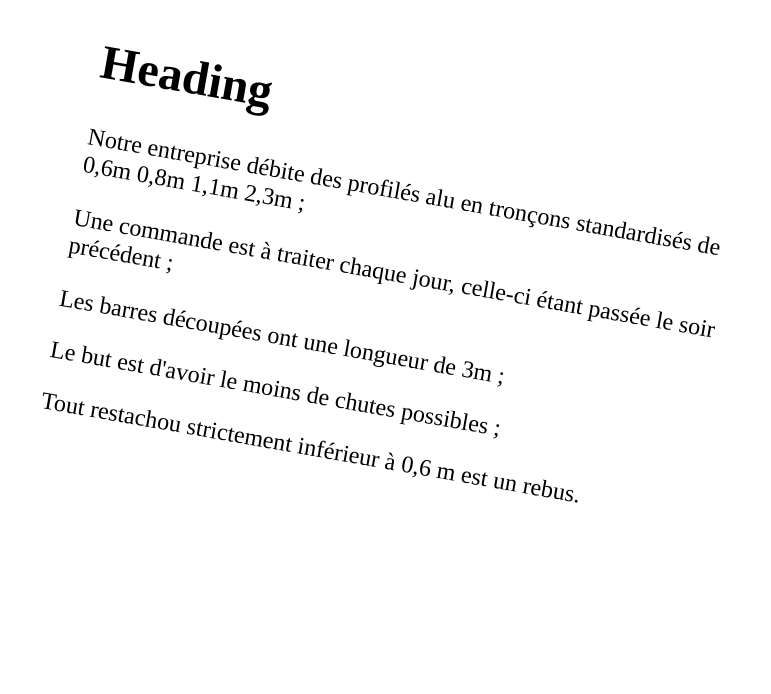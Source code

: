 <mxfile version="12.2.6" type="github" pages="3">
  <diagram id="ahR2rKYbVzf9i_6jtT3x" name="Page-1">
    <mxGraphModel dx="971" dy="516" grid="1" gridSize="10" guides="1" tooltips="1" connect="1" arrows="1" fold="1" page="1" pageScale="1" pageWidth="827" pageHeight="1169" math="0" shadow="0">
      <root>
        <mxCell id="0"/>
        <mxCell id="1" parent="0"/>
        <mxCell id="CScBY7Tbpf9MQEuzLafO-1" value="&lt;h1&gt;&lt;font face=&quot;Comic Sans MS&quot;&gt;Heading&lt;/font&gt;&lt;/h1&gt;&lt;p&gt;&lt;font face=&quot;Comic Sans MS&quot;&gt;Notre entreprise débite des profilés alu en tronçons standardisés de 0,6m 0,8m 1,1m 2,3m ;&lt;/font&gt;&lt;/p&gt;&lt;p&gt;&lt;font face=&quot;Comic Sans MS&quot;&gt;Une commande est à traiter chaque jour, celle-ci étant passée le soir précédent ;&lt;/font&gt;&lt;/p&gt;&lt;p&gt;&lt;font face=&quot;Comic Sans MS&quot;&gt;Les barres découpées ont une longueur de 3m ;&lt;/font&gt;&lt;/p&gt;&lt;p&gt;&lt;font face=&quot;Comic Sans MS&quot;&gt;Le but est d&#39;avoir le moins de chutes possibles ;&lt;/font&gt;&lt;/p&gt;&lt;p&gt;&lt;font face=&quot;Comic Sans MS&quot;&gt;Tout restachou strictement inférieur à 0,6 m est un rebus.&lt;/font&gt;&lt;/p&gt;" style="text;html=1;strokeColor=none;fillColor=none;spacing=5;spacingTop=-20;whiteSpace=wrap;overflow=hidden;rounded=0;rotation=10;" vertex="1" parent="1">
          <mxGeometry x="460" y="71" width="340" height="281" as="geometry"/>
        </mxCell>
      </root>
    </mxGraphModel>
  </diagram>
  <diagram id="lNgwMPWebTkGLGDl14W9" name="Page-2">
    <mxGraphModel dx="1408" dy="748" grid="1" gridSize="10" guides="1" tooltips="1" connect="1" arrows="1" fold="1" page="1" pageScale="1" pageWidth="827" pageHeight="1169" math="0" shadow="0">
      <root>
        <mxCell id="KrXNPJCUWQSNt3sxm_y2-0"/>
        <mxCell id="KrXNPJCUWQSNt3sxm_y2-1" parent="KrXNPJCUWQSNt3sxm_y2-0"/>
      </root>
    </mxGraphModel>
  </diagram>
  <diagram id="cm0c5ks_LUW5QC9gQsne" name="Page-3">
    <mxGraphModel dx="1408" dy="748" grid="1" gridSize="10" guides="1" tooltips="1" connect="1" arrows="1" fold="1" page="1" pageScale="1" pageWidth="827" pageHeight="1169" math="0" shadow="0">
      <root>
        <mxCell id="Cu-JUqYQdmBb2PS9hbKU-0"/>
        <mxCell id="Cu-JUqYQdmBb2PS9hbKU-1" parent="Cu-JUqYQdmBb2PS9hbKU-0"/>
      </root>
    </mxGraphModel>
  </diagram>
</mxfile>
